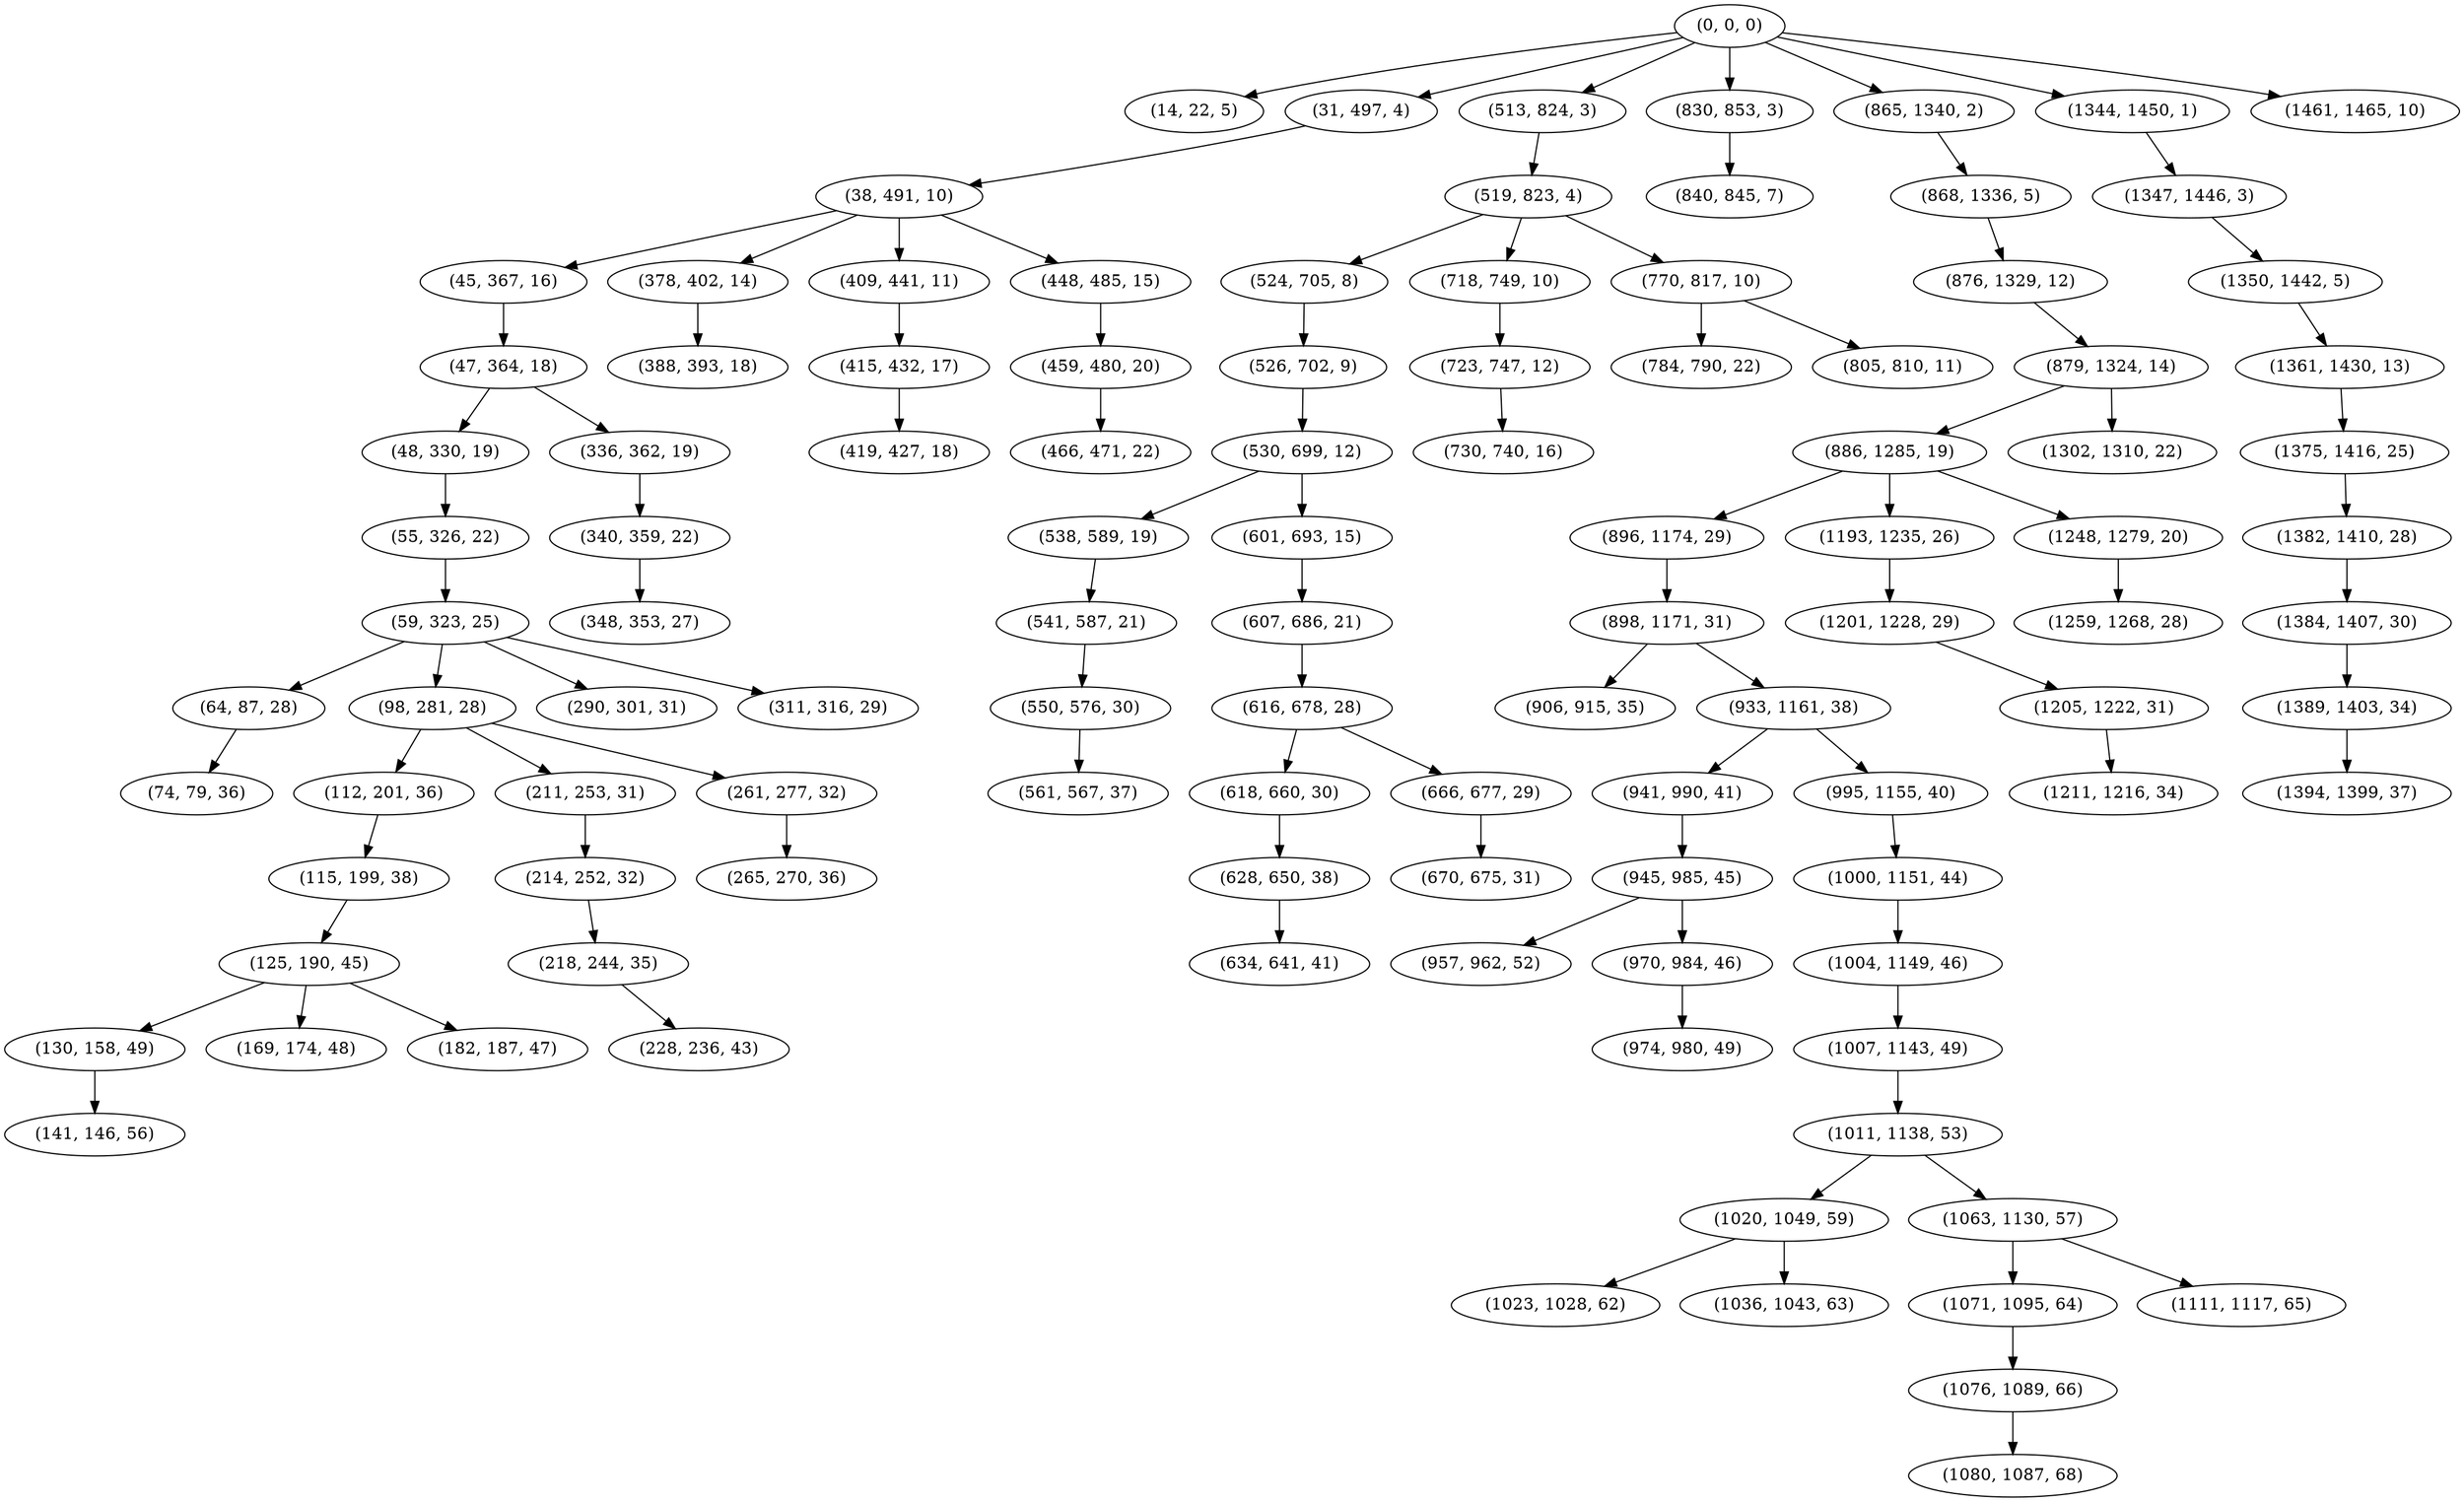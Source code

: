 digraph tree {
    "(0, 0, 0)";
    "(14, 22, 5)";
    "(31, 497, 4)";
    "(38, 491, 10)";
    "(45, 367, 16)";
    "(47, 364, 18)";
    "(48, 330, 19)";
    "(55, 326, 22)";
    "(59, 323, 25)";
    "(64, 87, 28)";
    "(74, 79, 36)";
    "(98, 281, 28)";
    "(112, 201, 36)";
    "(115, 199, 38)";
    "(125, 190, 45)";
    "(130, 158, 49)";
    "(141, 146, 56)";
    "(169, 174, 48)";
    "(182, 187, 47)";
    "(211, 253, 31)";
    "(214, 252, 32)";
    "(218, 244, 35)";
    "(228, 236, 43)";
    "(261, 277, 32)";
    "(265, 270, 36)";
    "(290, 301, 31)";
    "(311, 316, 29)";
    "(336, 362, 19)";
    "(340, 359, 22)";
    "(348, 353, 27)";
    "(378, 402, 14)";
    "(388, 393, 18)";
    "(409, 441, 11)";
    "(415, 432, 17)";
    "(419, 427, 18)";
    "(448, 485, 15)";
    "(459, 480, 20)";
    "(466, 471, 22)";
    "(513, 824, 3)";
    "(519, 823, 4)";
    "(524, 705, 8)";
    "(526, 702, 9)";
    "(530, 699, 12)";
    "(538, 589, 19)";
    "(541, 587, 21)";
    "(550, 576, 30)";
    "(561, 567, 37)";
    "(601, 693, 15)";
    "(607, 686, 21)";
    "(616, 678, 28)";
    "(618, 660, 30)";
    "(628, 650, 38)";
    "(634, 641, 41)";
    "(666, 677, 29)";
    "(670, 675, 31)";
    "(718, 749, 10)";
    "(723, 747, 12)";
    "(730, 740, 16)";
    "(770, 817, 10)";
    "(784, 790, 22)";
    "(805, 810, 11)";
    "(830, 853, 3)";
    "(840, 845, 7)";
    "(865, 1340, 2)";
    "(868, 1336, 5)";
    "(876, 1329, 12)";
    "(879, 1324, 14)";
    "(886, 1285, 19)";
    "(896, 1174, 29)";
    "(898, 1171, 31)";
    "(906, 915, 35)";
    "(933, 1161, 38)";
    "(941, 990, 41)";
    "(945, 985, 45)";
    "(957, 962, 52)";
    "(970, 984, 46)";
    "(974, 980, 49)";
    "(995, 1155, 40)";
    "(1000, 1151, 44)";
    "(1004, 1149, 46)";
    "(1007, 1143, 49)";
    "(1011, 1138, 53)";
    "(1020, 1049, 59)";
    "(1023, 1028, 62)";
    "(1036, 1043, 63)";
    "(1063, 1130, 57)";
    "(1071, 1095, 64)";
    "(1076, 1089, 66)";
    "(1080, 1087, 68)";
    "(1111, 1117, 65)";
    "(1193, 1235, 26)";
    "(1201, 1228, 29)";
    "(1205, 1222, 31)";
    "(1211, 1216, 34)";
    "(1248, 1279, 20)";
    "(1259, 1268, 28)";
    "(1302, 1310, 22)";
    "(1344, 1450, 1)";
    "(1347, 1446, 3)";
    "(1350, 1442, 5)";
    "(1361, 1430, 13)";
    "(1375, 1416, 25)";
    "(1382, 1410, 28)";
    "(1384, 1407, 30)";
    "(1389, 1403, 34)";
    "(1394, 1399, 37)";
    "(1461, 1465, 10)";
    "(0, 0, 0)" -> "(14, 22, 5)";
    "(0, 0, 0)" -> "(31, 497, 4)";
    "(0, 0, 0)" -> "(513, 824, 3)";
    "(0, 0, 0)" -> "(830, 853, 3)";
    "(0, 0, 0)" -> "(865, 1340, 2)";
    "(0, 0, 0)" -> "(1344, 1450, 1)";
    "(0, 0, 0)" -> "(1461, 1465, 10)";
    "(31, 497, 4)" -> "(38, 491, 10)";
    "(38, 491, 10)" -> "(45, 367, 16)";
    "(38, 491, 10)" -> "(378, 402, 14)";
    "(38, 491, 10)" -> "(409, 441, 11)";
    "(38, 491, 10)" -> "(448, 485, 15)";
    "(45, 367, 16)" -> "(47, 364, 18)";
    "(47, 364, 18)" -> "(48, 330, 19)";
    "(47, 364, 18)" -> "(336, 362, 19)";
    "(48, 330, 19)" -> "(55, 326, 22)";
    "(55, 326, 22)" -> "(59, 323, 25)";
    "(59, 323, 25)" -> "(64, 87, 28)";
    "(59, 323, 25)" -> "(98, 281, 28)";
    "(59, 323, 25)" -> "(290, 301, 31)";
    "(59, 323, 25)" -> "(311, 316, 29)";
    "(64, 87, 28)" -> "(74, 79, 36)";
    "(98, 281, 28)" -> "(112, 201, 36)";
    "(98, 281, 28)" -> "(211, 253, 31)";
    "(98, 281, 28)" -> "(261, 277, 32)";
    "(112, 201, 36)" -> "(115, 199, 38)";
    "(115, 199, 38)" -> "(125, 190, 45)";
    "(125, 190, 45)" -> "(130, 158, 49)";
    "(125, 190, 45)" -> "(169, 174, 48)";
    "(125, 190, 45)" -> "(182, 187, 47)";
    "(130, 158, 49)" -> "(141, 146, 56)";
    "(211, 253, 31)" -> "(214, 252, 32)";
    "(214, 252, 32)" -> "(218, 244, 35)";
    "(218, 244, 35)" -> "(228, 236, 43)";
    "(261, 277, 32)" -> "(265, 270, 36)";
    "(336, 362, 19)" -> "(340, 359, 22)";
    "(340, 359, 22)" -> "(348, 353, 27)";
    "(378, 402, 14)" -> "(388, 393, 18)";
    "(409, 441, 11)" -> "(415, 432, 17)";
    "(415, 432, 17)" -> "(419, 427, 18)";
    "(448, 485, 15)" -> "(459, 480, 20)";
    "(459, 480, 20)" -> "(466, 471, 22)";
    "(513, 824, 3)" -> "(519, 823, 4)";
    "(519, 823, 4)" -> "(524, 705, 8)";
    "(519, 823, 4)" -> "(718, 749, 10)";
    "(519, 823, 4)" -> "(770, 817, 10)";
    "(524, 705, 8)" -> "(526, 702, 9)";
    "(526, 702, 9)" -> "(530, 699, 12)";
    "(530, 699, 12)" -> "(538, 589, 19)";
    "(530, 699, 12)" -> "(601, 693, 15)";
    "(538, 589, 19)" -> "(541, 587, 21)";
    "(541, 587, 21)" -> "(550, 576, 30)";
    "(550, 576, 30)" -> "(561, 567, 37)";
    "(601, 693, 15)" -> "(607, 686, 21)";
    "(607, 686, 21)" -> "(616, 678, 28)";
    "(616, 678, 28)" -> "(618, 660, 30)";
    "(616, 678, 28)" -> "(666, 677, 29)";
    "(618, 660, 30)" -> "(628, 650, 38)";
    "(628, 650, 38)" -> "(634, 641, 41)";
    "(666, 677, 29)" -> "(670, 675, 31)";
    "(718, 749, 10)" -> "(723, 747, 12)";
    "(723, 747, 12)" -> "(730, 740, 16)";
    "(770, 817, 10)" -> "(784, 790, 22)";
    "(770, 817, 10)" -> "(805, 810, 11)";
    "(830, 853, 3)" -> "(840, 845, 7)";
    "(865, 1340, 2)" -> "(868, 1336, 5)";
    "(868, 1336, 5)" -> "(876, 1329, 12)";
    "(876, 1329, 12)" -> "(879, 1324, 14)";
    "(879, 1324, 14)" -> "(886, 1285, 19)";
    "(879, 1324, 14)" -> "(1302, 1310, 22)";
    "(886, 1285, 19)" -> "(896, 1174, 29)";
    "(886, 1285, 19)" -> "(1193, 1235, 26)";
    "(886, 1285, 19)" -> "(1248, 1279, 20)";
    "(896, 1174, 29)" -> "(898, 1171, 31)";
    "(898, 1171, 31)" -> "(906, 915, 35)";
    "(898, 1171, 31)" -> "(933, 1161, 38)";
    "(933, 1161, 38)" -> "(941, 990, 41)";
    "(933, 1161, 38)" -> "(995, 1155, 40)";
    "(941, 990, 41)" -> "(945, 985, 45)";
    "(945, 985, 45)" -> "(957, 962, 52)";
    "(945, 985, 45)" -> "(970, 984, 46)";
    "(970, 984, 46)" -> "(974, 980, 49)";
    "(995, 1155, 40)" -> "(1000, 1151, 44)";
    "(1000, 1151, 44)" -> "(1004, 1149, 46)";
    "(1004, 1149, 46)" -> "(1007, 1143, 49)";
    "(1007, 1143, 49)" -> "(1011, 1138, 53)";
    "(1011, 1138, 53)" -> "(1020, 1049, 59)";
    "(1011, 1138, 53)" -> "(1063, 1130, 57)";
    "(1020, 1049, 59)" -> "(1023, 1028, 62)";
    "(1020, 1049, 59)" -> "(1036, 1043, 63)";
    "(1063, 1130, 57)" -> "(1071, 1095, 64)";
    "(1063, 1130, 57)" -> "(1111, 1117, 65)";
    "(1071, 1095, 64)" -> "(1076, 1089, 66)";
    "(1076, 1089, 66)" -> "(1080, 1087, 68)";
    "(1193, 1235, 26)" -> "(1201, 1228, 29)";
    "(1201, 1228, 29)" -> "(1205, 1222, 31)";
    "(1205, 1222, 31)" -> "(1211, 1216, 34)";
    "(1248, 1279, 20)" -> "(1259, 1268, 28)";
    "(1344, 1450, 1)" -> "(1347, 1446, 3)";
    "(1347, 1446, 3)" -> "(1350, 1442, 5)";
    "(1350, 1442, 5)" -> "(1361, 1430, 13)";
    "(1361, 1430, 13)" -> "(1375, 1416, 25)";
    "(1375, 1416, 25)" -> "(1382, 1410, 28)";
    "(1382, 1410, 28)" -> "(1384, 1407, 30)";
    "(1384, 1407, 30)" -> "(1389, 1403, 34)";
    "(1389, 1403, 34)" -> "(1394, 1399, 37)";
}
